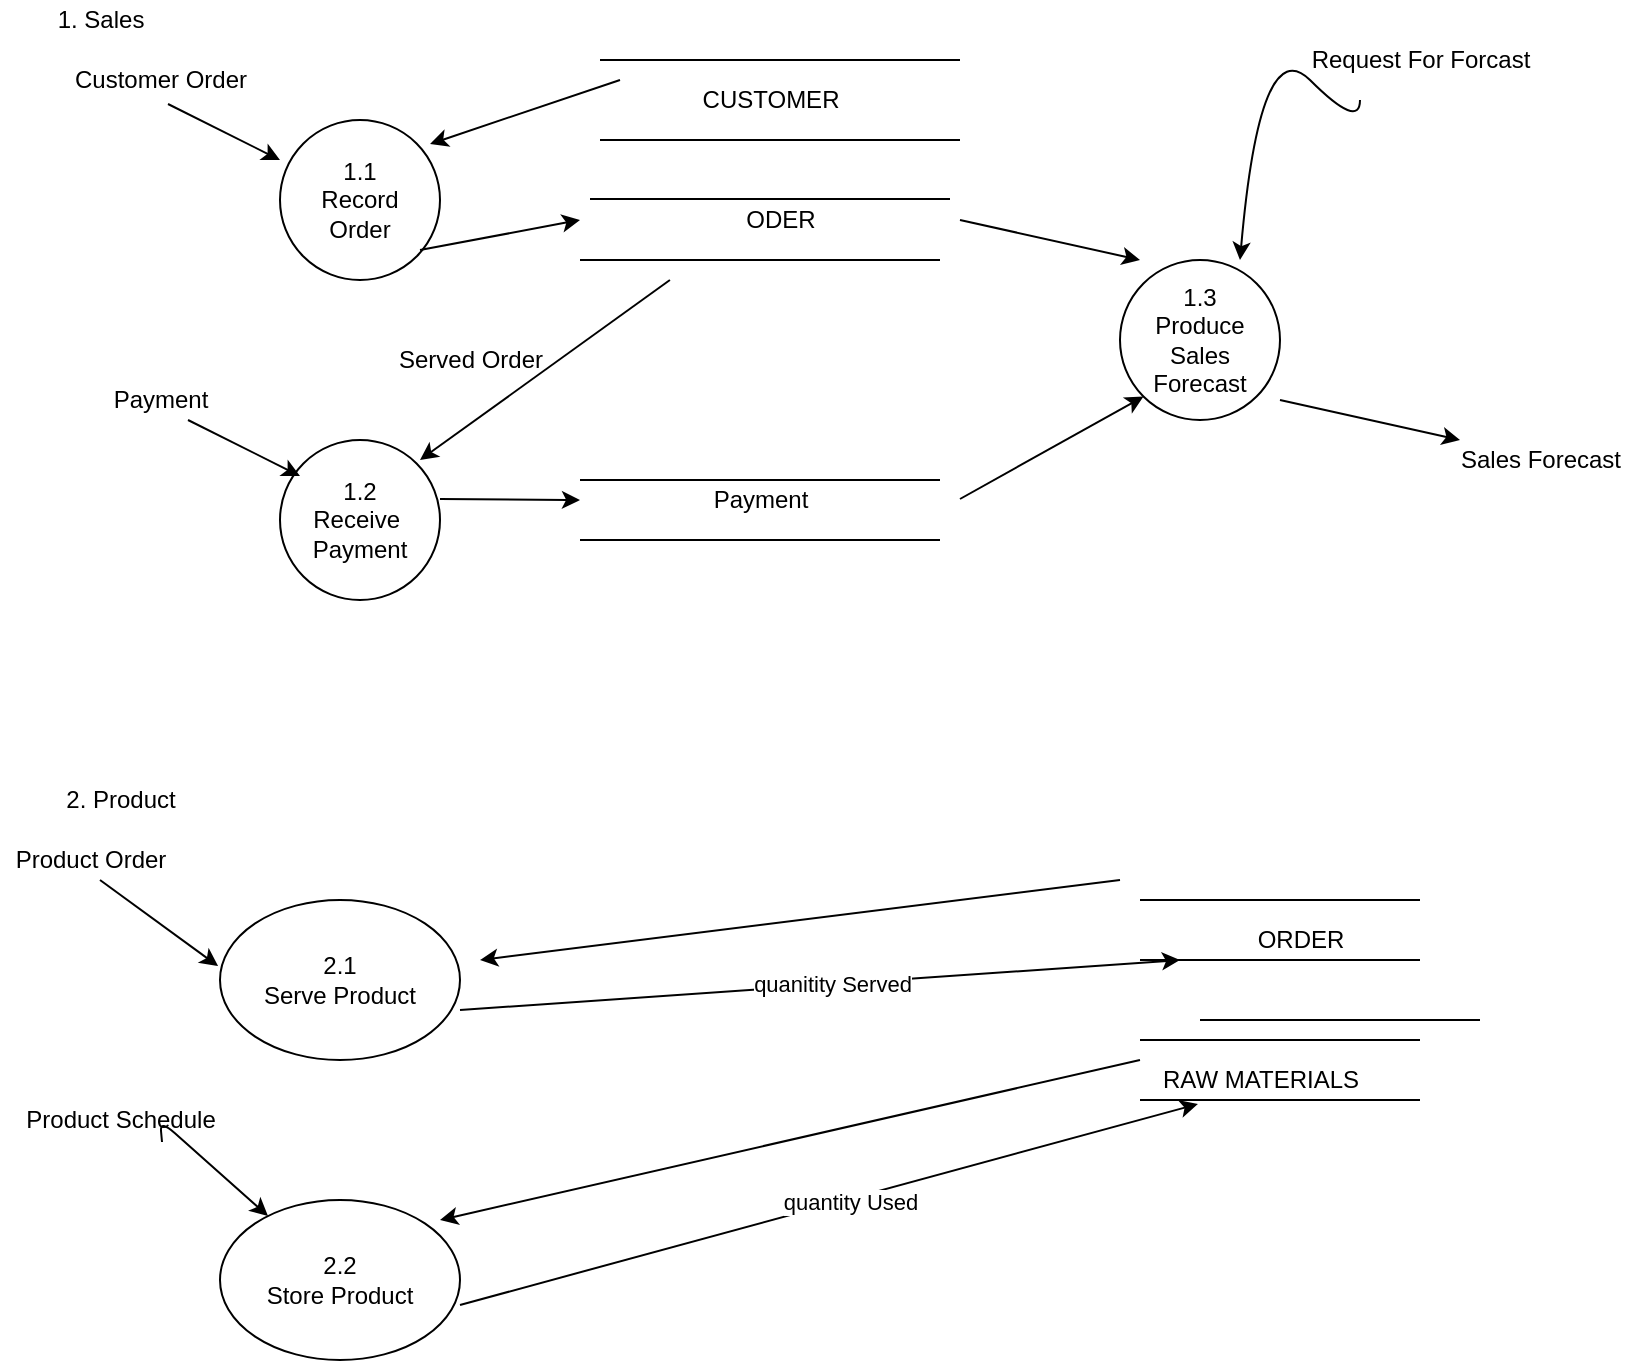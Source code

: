 <mxfile version="14.9.9" type="github">
  <diagram id="ivEZPYyFkr69VuX48CKM" name="Page-1">
    <mxGraphModel dx="946" dy="645" grid="1" gridSize="10" guides="1" tooltips="1" connect="1" arrows="1" fold="1" page="1" pageScale="1" pageWidth="850" pageHeight="1100" math="0" shadow="0">
      <root>
        <mxCell id="0" />
        <mxCell id="1" parent="0" />
        <mxCell id="D79hbNSWymp74NHzPjcH-1" value="1. Sales" style="text;html=1;align=center;verticalAlign=middle;resizable=0;points=[];autosize=1;strokeColor=none;" vertex="1" parent="1">
          <mxGeometry x="20" y="60" width="60" height="20" as="geometry" />
        </mxCell>
        <mxCell id="D79hbNSWymp74NHzPjcH-2" value="1.1&lt;br&gt;Record&lt;br&gt;Order" style="ellipse;whiteSpace=wrap;html=1;aspect=fixed;" vertex="1" parent="1">
          <mxGeometry x="140" y="120" width="80" height="80" as="geometry" />
        </mxCell>
        <mxCell id="D79hbNSWymp74NHzPjcH-3" value="1.2&lt;br&gt;Receive&amp;nbsp;&lt;br&gt;Payment&lt;br&gt;" style="ellipse;whiteSpace=wrap;html=1;aspect=fixed;" vertex="1" parent="1">
          <mxGeometry x="140" y="280" width="80" height="80" as="geometry" />
        </mxCell>
        <mxCell id="D79hbNSWymp74NHzPjcH-4" value="1.3&lt;br&gt;Produce Sales&lt;br&gt;Forecast" style="ellipse;whiteSpace=wrap;html=1;aspect=fixed;" vertex="1" parent="1">
          <mxGeometry x="560" y="190" width="80" height="80" as="geometry" />
        </mxCell>
        <mxCell id="D79hbNSWymp74NHzPjcH-5" value="Customer Order&lt;br&gt;" style="text;html=1;align=center;verticalAlign=middle;resizable=0;points=[];autosize=1;strokeColor=none;" vertex="1" parent="1">
          <mxGeometry x="30" y="90" width="100" height="20" as="geometry" />
        </mxCell>
        <mxCell id="D79hbNSWymp74NHzPjcH-7" value="" style="endArrow=classic;html=1;exitX=0.54;exitY=1.1;exitDx=0;exitDy=0;exitPerimeter=0;" edge="1" parent="1" source="D79hbNSWymp74NHzPjcH-5">
          <mxGeometry width="50" height="50" relative="1" as="geometry">
            <mxPoint x="55" y="160" as="sourcePoint" />
            <mxPoint x="140" y="140" as="targetPoint" />
          </mxGeometry>
        </mxCell>
        <mxCell id="D79hbNSWymp74NHzPjcH-8" value="Payment" style="text;html=1;align=center;verticalAlign=middle;resizable=0;points=[];autosize=1;strokeColor=none;" vertex="1" parent="1">
          <mxGeometry x="50" y="250" width="60" height="20" as="geometry" />
        </mxCell>
        <mxCell id="D79hbNSWymp74NHzPjcH-10" value="" style="endArrow=classic;html=1;exitX=0.54;exitY=1.1;exitDx=0;exitDy=0;exitPerimeter=0;" edge="1" parent="1">
          <mxGeometry width="50" height="50" relative="1" as="geometry">
            <mxPoint x="94" y="270" as="sourcePoint" />
            <mxPoint x="150" y="298" as="targetPoint" />
          </mxGeometry>
        </mxCell>
        <mxCell id="D79hbNSWymp74NHzPjcH-11" value="" style="endArrow=none;html=1;" edge="1" parent="1">
          <mxGeometry width="50" height="50" relative="1" as="geometry">
            <mxPoint x="300" y="90" as="sourcePoint" />
            <mxPoint x="480" y="90" as="targetPoint" />
          </mxGeometry>
        </mxCell>
        <mxCell id="D79hbNSWymp74NHzPjcH-12" value="" style="endArrow=none;html=1;" edge="1" parent="1">
          <mxGeometry width="50" height="50" relative="1" as="geometry">
            <mxPoint x="300" y="130" as="sourcePoint" />
            <mxPoint x="480" y="130" as="targetPoint" />
          </mxGeometry>
        </mxCell>
        <mxCell id="D79hbNSWymp74NHzPjcH-13" value="CUSTOMER" style="text;html=1;align=center;verticalAlign=middle;resizable=0;points=[];autosize=1;strokeColor=none;" vertex="1" parent="1">
          <mxGeometry x="345" y="100" width="80" height="20" as="geometry" />
        </mxCell>
        <mxCell id="D79hbNSWymp74NHzPjcH-14" value="" style="endArrow=none;html=1;" edge="1" parent="1">
          <mxGeometry width="50" height="50" relative="1" as="geometry">
            <mxPoint x="295" y="159.5" as="sourcePoint" />
            <mxPoint x="475" y="159.5" as="targetPoint" />
          </mxGeometry>
        </mxCell>
        <mxCell id="D79hbNSWymp74NHzPjcH-15" value="" style="endArrow=none;html=1;" edge="1" parent="1">
          <mxGeometry width="50" height="50" relative="1" as="geometry">
            <mxPoint x="290" y="190" as="sourcePoint" />
            <mxPoint x="470" y="190" as="targetPoint" />
          </mxGeometry>
        </mxCell>
        <mxCell id="D79hbNSWymp74NHzPjcH-16" value="ODER" style="text;html=1;align=center;verticalAlign=middle;resizable=0;points=[];autosize=1;strokeColor=none;" vertex="1" parent="1">
          <mxGeometry x="365" y="160" width="50" height="20" as="geometry" />
        </mxCell>
        <mxCell id="D79hbNSWymp74NHzPjcH-17" value="" style="endArrow=none;html=1;" edge="1" parent="1">
          <mxGeometry width="50" height="50" relative="1" as="geometry">
            <mxPoint x="290" y="300" as="sourcePoint" />
            <mxPoint x="470" y="300" as="targetPoint" />
          </mxGeometry>
        </mxCell>
        <mxCell id="D79hbNSWymp74NHzPjcH-18" value="" style="endArrow=none;html=1;" edge="1" parent="1">
          <mxGeometry width="50" height="50" relative="1" as="geometry">
            <mxPoint x="290" y="330" as="sourcePoint" />
            <mxPoint x="470" y="330" as="targetPoint" />
          </mxGeometry>
        </mxCell>
        <mxCell id="D79hbNSWymp74NHzPjcH-19" value="Payment&lt;br&gt;" style="text;html=1;align=center;verticalAlign=middle;resizable=0;points=[];autosize=1;strokeColor=none;" vertex="1" parent="1">
          <mxGeometry x="350" y="300" width="60" height="20" as="geometry" />
        </mxCell>
        <mxCell id="D79hbNSWymp74NHzPjcH-20" value="" style="endArrow=classic;html=1;entryX=0.938;entryY=0.15;entryDx=0;entryDy=0;entryPerimeter=0;" edge="1" parent="1" target="D79hbNSWymp74NHzPjcH-2">
          <mxGeometry width="50" height="50" relative="1" as="geometry">
            <mxPoint x="310" y="100" as="sourcePoint" />
            <mxPoint x="296" y="108" as="targetPoint" />
          </mxGeometry>
        </mxCell>
        <mxCell id="D79hbNSWymp74NHzPjcH-21" value="" style="endArrow=classic;html=1;" edge="1" parent="1">
          <mxGeometry width="50" height="50" relative="1" as="geometry">
            <mxPoint x="210" y="185" as="sourcePoint" />
            <mxPoint x="290" y="170" as="targetPoint" />
          </mxGeometry>
        </mxCell>
        <mxCell id="D79hbNSWymp74NHzPjcH-22" value="" style="endArrow=classic;html=1;" edge="1" parent="1">
          <mxGeometry width="50" height="50" relative="1" as="geometry">
            <mxPoint x="334.96" y="200" as="sourcePoint" />
            <mxPoint x="210" y="290" as="targetPoint" />
          </mxGeometry>
        </mxCell>
        <mxCell id="D79hbNSWymp74NHzPjcH-23" value="Served Order" style="text;html=1;align=center;verticalAlign=middle;resizable=0;points=[];autosize=1;strokeColor=none;" vertex="1" parent="1">
          <mxGeometry x="190" y="230" width="90" height="20" as="geometry" />
        </mxCell>
        <mxCell id="D79hbNSWymp74NHzPjcH-24" value="" style="endArrow=classic;html=1;" edge="1" parent="1">
          <mxGeometry width="50" height="50" relative="1" as="geometry">
            <mxPoint x="220" y="309.5" as="sourcePoint" />
            <mxPoint x="290" y="310" as="targetPoint" />
          </mxGeometry>
        </mxCell>
        <mxCell id="D79hbNSWymp74NHzPjcH-25" value="" style="endArrow=classic;html=1;entryX=0;entryY=1;entryDx=0;entryDy=0;" edge="1" parent="1" target="D79hbNSWymp74NHzPjcH-4">
          <mxGeometry width="50" height="50" relative="1" as="geometry">
            <mxPoint x="480" y="309.5" as="sourcePoint" />
            <mxPoint x="550" y="310" as="targetPoint" />
          </mxGeometry>
        </mxCell>
        <mxCell id="D79hbNSWymp74NHzPjcH-26" value="" style="endArrow=classic;html=1;" edge="1" parent="1">
          <mxGeometry width="50" height="50" relative="1" as="geometry">
            <mxPoint x="480" y="170" as="sourcePoint" />
            <mxPoint x="570" y="190" as="targetPoint" />
          </mxGeometry>
        </mxCell>
        <mxCell id="D79hbNSWymp74NHzPjcH-27" value="" style="curved=1;endArrow=classic;html=1;" edge="1" parent="1">
          <mxGeometry width="50" height="50" relative="1" as="geometry">
            <mxPoint x="680" y="110" as="sourcePoint" />
            <mxPoint x="620" y="190" as="targetPoint" />
            <Array as="points">
              <mxPoint x="680" y="125" />
              <mxPoint x="630" y="75" />
            </Array>
          </mxGeometry>
        </mxCell>
        <mxCell id="D79hbNSWymp74NHzPjcH-28" value="Request For Forcast" style="text;html=1;align=center;verticalAlign=middle;resizable=0;points=[];autosize=1;strokeColor=none;" vertex="1" parent="1">
          <mxGeometry x="650" y="80" width="120" height="20" as="geometry" />
        </mxCell>
        <mxCell id="D79hbNSWymp74NHzPjcH-29" value="" style="endArrow=classic;html=1;" edge="1" parent="1">
          <mxGeometry width="50" height="50" relative="1" as="geometry">
            <mxPoint x="640" y="260" as="sourcePoint" />
            <mxPoint x="730" y="280" as="targetPoint" />
          </mxGeometry>
        </mxCell>
        <mxCell id="D79hbNSWymp74NHzPjcH-30" value="Sales Forecast" style="text;html=1;align=center;verticalAlign=middle;resizable=0;points=[];autosize=1;strokeColor=none;" vertex="1" parent="1">
          <mxGeometry x="720" y="280" width="100" height="20" as="geometry" />
        </mxCell>
        <mxCell id="D79hbNSWymp74NHzPjcH-31" value="2. Product&lt;br&gt;" style="text;html=1;align=center;verticalAlign=middle;resizable=0;points=[];autosize=1;strokeColor=none;" vertex="1" parent="1">
          <mxGeometry x="25" y="450" width="70" height="20" as="geometry" />
        </mxCell>
        <mxCell id="D79hbNSWymp74NHzPjcH-32" value="2.1&lt;br&gt;Serve Product&lt;br&gt;" style="ellipse;whiteSpace=wrap;html=1;" vertex="1" parent="1">
          <mxGeometry x="110" y="510" width="120" height="80" as="geometry" />
        </mxCell>
        <mxCell id="D79hbNSWymp74NHzPjcH-33" value="2.2&lt;br&gt;Store Product" style="ellipse;whiteSpace=wrap;html=1;" vertex="1" parent="1">
          <mxGeometry x="110" y="660" width="120" height="80" as="geometry" />
        </mxCell>
        <mxCell id="D79hbNSWymp74NHzPjcH-36" value="Product Order" style="text;html=1;align=center;verticalAlign=middle;resizable=0;points=[];autosize=1;strokeColor=none;" vertex="1" parent="1">
          <mxGeometry y="480" width="90" height="20" as="geometry" />
        </mxCell>
        <mxCell id="D79hbNSWymp74NHzPjcH-38" value="" style="endArrow=classic;html=1;entryX=-0.008;entryY=0.413;entryDx=0;entryDy=0;entryPerimeter=0;" edge="1" parent="1" target="D79hbNSWymp74NHzPjcH-32">
          <mxGeometry width="50" height="50" relative="1" as="geometry">
            <mxPoint x="50" y="500" as="sourcePoint" />
            <mxPoint x="120" y="560" as="targetPoint" />
          </mxGeometry>
        </mxCell>
        <mxCell id="D79hbNSWymp74NHzPjcH-39" value="" style="endArrow=none;html=1;" edge="1" parent="1">
          <mxGeometry width="50" height="50" relative="1" as="geometry">
            <mxPoint x="570" y="510" as="sourcePoint" />
            <mxPoint x="710" y="510" as="targetPoint" />
          </mxGeometry>
        </mxCell>
        <mxCell id="D79hbNSWymp74NHzPjcH-40" value="" style="endArrow=none;html=1;" edge="1" parent="1">
          <mxGeometry width="50" height="50" relative="1" as="geometry">
            <mxPoint x="570" y="540" as="sourcePoint" />
            <mxPoint x="710" y="540" as="targetPoint" />
          </mxGeometry>
        </mxCell>
        <mxCell id="D79hbNSWymp74NHzPjcH-41" value="ORDER" style="text;html=1;align=center;verticalAlign=middle;resizable=0;points=[];autosize=1;strokeColor=none;" vertex="1" parent="1">
          <mxGeometry x="620" y="520" width="60" height="20" as="geometry" />
        </mxCell>
        <mxCell id="D79hbNSWymp74NHzPjcH-42" value="" style="endArrow=none;html=1;" edge="1" parent="1">
          <mxGeometry width="50" height="50" relative="1" as="geometry">
            <mxPoint x="570" y="580" as="sourcePoint" />
            <mxPoint x="710" y="580" as="targetPoint" />
          </mxGeometry>
        </mxCell>
        <mxCell id="D79hbNSWymp74NHzPjcH-43" value="" style="endArrow=none;html=1;" edge="1" parent="1">
          <mxGeometry width="50" height="50" relative="1" as="geometry">
            <mxPoint x="570" y="610" as="sourcePoint" />
            <mxPoint x="710" y="610" as="targetPoint" />
          </mxGeometry>
        </mxCell>
        <mxCell id="D79hbNSWymp74NHzPjcH-44" value="RAW MATERIALS" style="text;html=1;align=center;verticalAlign=middle;resizable=0;points=[];autosize=1;strokeColor=none;" vertex="1" parent="1">
          <mxGeometry x="575" y="590" width="110" height="20" as="geometry" />
        </mxCell>
        <mxCell id="D79hbNSWymp74NHzPjcH-45" value="" style="endArrow=none;html=1;" edge="1" parent="1">
          <mxGeometry width="50" height="50" relative="1" as="geometry">
            <mxPoint x="600" y="570" as="sourcePoint" />
            <mxPoint x="740" y="570" as="targetPoint" />
          </mxGeometry>
        </mxCell>
        <mxCell id="D79hbNSWymp74NHzPjcH-46" value="" style="endArrow=classic;html=1;" edge="1" parent="1">
          <mxGeometry width="50" height="50" relative="1" as="geometry">
            <mxPoint x="560" y="500" as="sourcePoint" />
            <mxPoint x="240" y="540" as="targetPoint" />
          </mxGeometry>
        </mxCell>
        <mxCell id="D79hbNSWymp74NHzPjcH-48" value="" style="endArrow=classic;html=1;" edge="1" parent="1">
          <mxGeometry width="50" height="50" relative="1" as="geometry">
            <mxPoint x="230" y="565" as="sourcePoint" />
            <mxPoint x="590" y="540" as="targetPoint" />
          </mxGeometry>
        </mxCell>
        <mxCell id="D79hbNSWymp74NHzPjcH-49" value="quanitity Served" style="edgeLabel;html=1;align=center;verticalAlign=middle;resizable=0;points=[];" vertex="1" connectable="0" parent="D79hbNSWymp74NHzPjcH-48">
          <mxGeometry x="0.033" relative="1" as="geometry">
            <mxPoint as="offset" />
          </mxGeometry>
        </mxCell>
        <mxCell id="D79hbNSWymp74NHzPjcH-50" value="" style="endArrow=classic;html=1;entryX=0.218;entryY=1.1;entryDx=0;entryDy=0;entryPerimeter=0;" edge="1" parent="1" target="D79hbNSWymp74NHzPjcH-44">
          <mxGeometry width="50" height="50" relative="1" as="geometry">
            <mxPoint x="230" y="712.5" as="sourcePoint" />
            <mxPoint x="590" y="687.5" as="targetPoint" />
          </mxGeometry>
        </mxCell>
        <mxCell id="D79hbNSWymp74NHzPjcH-52" value="quantity Used" style="edgeLabel;html=1;align=center;verticalAlign=middle;resizable=0;points=[];" vertex="1" connectable="0" parent="D79hbNSWymp74NHzPjcH-50">
          <mxGeometry x="0.056" y="-1" relative="1" as="geometry">
            <mxPoint as="offset" />
          </mxGeometry>
        </mxCell>
        <mxCell id="D79hbNSWymp74NHzPjcH-53" value="" style="endArrow=classic;html=1;" edge="1" parent="1">
          <mxGeometry width="50" height="50" relative="1" as="geometry">
            <mxPoint x="570" y="590" as="sourcePoint" />
            <mxPoint x="220" y="670" as="targetPoint" />
          </mxGeometry>
        </mxCell>
        <mxCell id="D79hbNSWymp74NHzPjcH-54" value="Product Schedule" style="text;html=1;align=center;verticalAlign=middle;resizable=0;points=[];autosize=1;strokeColor=none;" vertex="1" parent="1">
          <mxGeometry x="5" y="610" width="110" height="20" as="geometry" />
        </mxCell>
        <mxCell id="D79hbNSWymp74NHzPjcH-55" value="" style="endArrow=classic;html=1;exitX=0.691;exitY=1.05;exitDx=0;exitDy=0;exitPerimeter=0;" edge="1" parent="1" source="D79hbNSWymp74NHzPjcH-54" target="D79hbNSWymp74NHzPjcH-33">
          <mxGeometry width="50" height="50" relative="1" as="geometry">
            <mxPoint x="40" y="580" as="sourcePoint" />
            <mxPoint x="119.04" y="553.04" as="targetPoint" />
            <Array as="points">
              <mxPoint x="80" y="620" />
            </Array>
          </mxGeometry>
        </mxCell>
      </root>
    </mxGraphModel>
  </diagram>
</mxfile>
